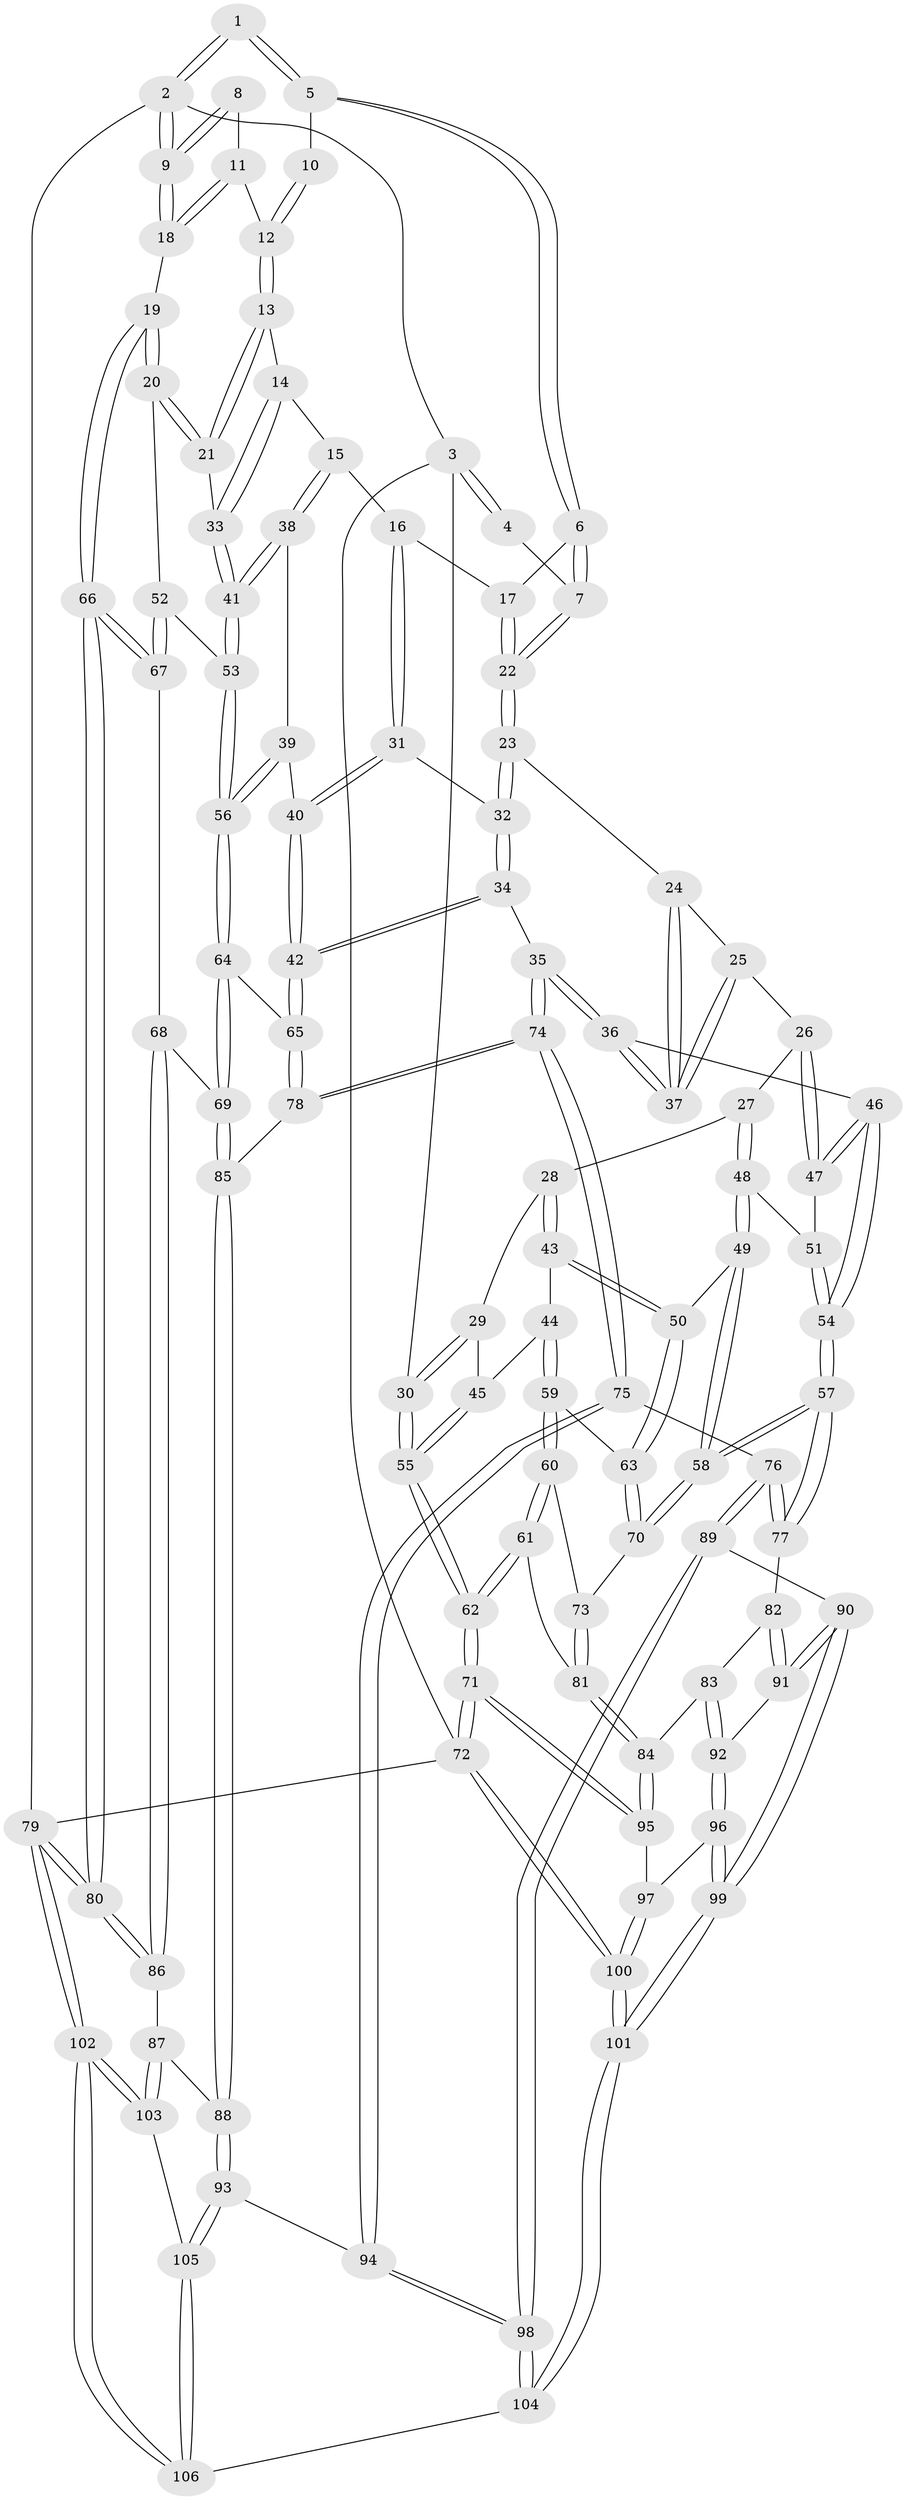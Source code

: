 // Generated by graph-tools (version 1.1) at 2025/17/03/09/25 04:17:15]
// undirected, 106 vertices, 262 edges
graph export_dot {
graph [start="1"]
  node [color=gray90,style=filled];
  1 [pos="+0.8003093991731285+0"];
  2 [pos="+1+0"];
  3 [pos="+0+0"];
  4 [pos="+0.42451740054431836+0"];
  5 [pos="+0.7862220564083915+0.07827346865218258"];
  6 [pos="+0.7756427008141494+0.08874993663873408"];
  7 [pos="+0.4712464388141257+0.1078508196033813"];
  8 [pos="+1+0.004364825772431631"];
  9 [pos="+1+0"];
  10 [pos="+0.8629276667402425+0.11442893744491069"];
  11 [pos="+0.9328419780148601+0.1997686483172275"];
  12 [pos="+0.9247960861838147+0.20071633972158373"];
  13 [pos="+0.8937935745723216+0.24517337718382734"];
  14 [pos="+0.8242788121461619+0.2818712762071816"];
  15 [pos="+0.7871605142326568+0.27863953986164963"];
  16 [pos="+0.7557067836170248+0.2528831849474429"];
  17 [pos="+0.7452146483154548+0.2254536479731856"];
  18 [pos="+1+0.27994202945685775"];
  19 [pos="+1+0.3074287598829506"];
  20 [pos="+0.9927283297837173+0.36235001686714036"];
  21 [pos="+0.9674690640054643+0.3548257571541574"];
  22 [pos="+0.4657697953510412+0.15859077418307402"];
  23 [pos="+0.46534189686512845+0.15977558105380438"];
  24 [pos="+0.46473269401567346+0.16033399079333566"];
  25 [pos="+0.33023138117077144+0.23787116575081754"];
  26 [pos="+0.27882056448881504+0.262540326983841"];
  27 [pos="+0.2470949274240217+0.26477113738190505"];
  28 [pos="+0.23327438813950882+0.2613607909109266"];
  29 [pos="+0.18329285003134282+0.22429412814134042"];
  30 [pos="+0+0"];
  31 [pos="+0.6374044995125719+0.3276597627692802"];
  32 [pos="+0.5546817627871461+0.284818411814324"];
  33 [pos="+0.8757568731233365+0.38169133308665604"];
  34 [pos="+0.5313030659558794+0.48137740304697946"];
  35 [pos="+0.4664217639506497+0.4895816566443028"];
  36 [pos="+0.44022744704107497+0.4817613277335906"];
  37 [pos="+0.44012789069045166+0.476185896656583"];
  38 [pos="+0.753165644791186+0.3860504179023269"];
  39 [pos="+0.7059146104678812+0.4167461913492066"];
  40 [pos="+0.6732766496690489+0.419851874877405"];
  41 [pos="+0.8555223188947372+0.4388618910949688"];
  42 [pos="+0.6043449148943589+0.505352403677872"];
  43 [pos="+0.09730897775242427+0.4111454440432772"];
  44 [pos="+0.08811235831691794+0.41062620039520165"];
  45 [pos="+0.013637442416647853+0.37321728804983717"];
  46 [pos="+0.43698063998035724+0.4824101666617305"];
  47 [pos="+0.32479160877817737+0.38467287294730734"];
  48 [pos="+0.22580524071169855+0.4394876764584004"];
  49 [pos="+0.21659888642020725+0.46007990451185954"];
  50 [pos="+0.12902547389912336+0.44421377366062803"];
  51 [pos="+0.300103373477448+0.42845905242965987"];
  52 [pos="+0.9452162771954461+0.4656222629699968"];
  53 [pos="+0.857067737946734+0.44609128448548985"];
  54 [pos="+0.31786191236632316+0.5591645763389533"];
  55 [pos="+0+0.3007563213923158"];
  56 [pos="+0.8128939116099965+0.5381527116674296"];
  57 [pos="+0.2799725098813857+0.594971212613832"];
  58 [pos="+0.2765339371851263+0.5916343709100678"];
  59 [pos="+0.03402158234087161+0.5294971222989913"];
  60 [pos="+0.0076858276057149445+0.5446370960714371"];
  61 [pos="+0+0.5925503290919604"];
  62 [pos="+0+0.5906001889141175"];
  63 [pos="+0.12376047867894857+0.5345799482435986"];
  64 [pos="+0.8112435335903045+0.559075333125925"];
  65 [pos="+0.6384261717743739+0.572272727046009"];
  66 [pos="+1+0.6633536746404715"];
  67 [pos="+1+0.6176901498142642"];
  68 [pos="+0.8838534397819648+0.6256284253780303"];
  69 [pos="+0.8555710787582006+0.6168422950291964"];
  70 [pos="+0.13250740598325325+0.5452400962742522"];
  71 [pos="+0+0.8235327595908865"];
  72 [pos="+0+1"];
  73 [pos="+0.09541027770517084+0.6040863927220153"];
  74 [pos="+0.48589986574710586+0.7390157348784668"];
  75 [pos="+0.4858612187028924+0.7390708257180311"];
  76 [pos="+0.4688664722108538+0.7457778757688314"];
  77 [pos="+0.2798556532177439+0.6142446813388225"];
  78 [pos="+0.6249606016453034+0.6377580089625775"];
  79 [pos="+1+1"];
  80 [pos="+1+1"];
  81 [pos="+0.10175633462275886+0.7039085869414179"];
  82 [pos="+0.26948231240664167+0.6266695581721597"];
  83 [pos="+0.22201671154246785+0.6752602511339376"];
  84 [pos="+0.13780300883606464+0.735507296131555"];
  85 [pos="+0.7350564268837008+0.7392335508496238"];
  86 [pos="+0.8704619013201963+0.8550405611643765"];
  87 [pos="+0.8558275604994885+0.8557600439112266"];
  88 [pos="+0.7406095292653949+0.8419160977524078"];
  89 [pos="+0.4097319034331584+0.8497996798184626"];
  90 [pos="+0.40681449973636435+0.85048596374644"];
  91 [pos="+0.32998482666289725+0.8284087431393115"];
  92 [pos="+0.31388115687954476+0.8262920824636214"];
  93 [pos="+0.729744318176138+0.8505601680755634"];
  94 [pos="+0.633500360467121+0.8497031406816834"];
  95 [pos="+0.13311949280584484+0.7702407389605365"];
  96 [pos="+0.2099869652842115+0.8457595468294273"];
  97 [pos="+0.1434967649827689+0.8399979696313915"];
  98 [pos="+0.5066758921484087+1"];
  99 [pos="+0.31284414206927785+0.9426370675701786"];
  100 [pos="+0+1"];
  101 [pos="+0.13257863816082172+1"];
  102 [pos="+0.8705795396325605+1"];
  103 [pos="+0.8248652360300542+0.9837558112080319"];
  104 [pos="+0.5220316045354887+1"];
  105 [pos="+0.7226414668823523+0.934327827682472"];
  106 [pos="+0.6689395815353938+1"];
  1 -- 2;
  1 -- 2;
  1 -- 5;
  1 -- 5;
  2 -- 3;
  2 -- 9;
  2 -- 9;
  2 -- 79;
  3 -- 4;
  3 -- 4;
  3 -- 30;
  3 -- 72;
  4 -- 7;
  5 -- 6;
  5 -- 6;
  5 -- 10;
  6 -- 7;
  6 -- 7;
  6 -- 17;
  7 -- 22;
  7 -- 22;
  8 -- 9;
  8 -- 9;
  8 -- 11;
  9 -- 18;
  9 -- 18;
  10 -- 12;
  10 -- 12;
  11 -- 12;
  11 -- 18;
  11 -- 18;
  12 -- 13;
  12 -- 13;
  13 -- 14;
  13 -- 21;
  13 -- 21;
  14 -- 15;
  14 -- 33;
  14 -- 33;
  15 -- 16;
  15 -- 38;
  15 -- 38;
  16 -- 17;
  16 -- 31;
  16 -- 31;
  17 -- 22;
  17 -- 22;
  18 -- 19;
  19 -- 20;
  19 -- 20;
  19 -- 66;
  19 -- 66;
  20 -- 21;
  20 -- 21;
  20 -- 52;
  21 -- 33;
  22 -- 23;
  22 -- 23;
  23 -- 24;
  23 -- 32;
  23 -- 32;
  24 -- 25;
  24 -- 37;
  24 -- 37;
  25 -- 26;
  25 -- 37;
  25 -- 37;
  26 -- 27;
  26 -- 47;
  26 -- 47;
  27 -- 28;
  27 -- 48;
  27 -- 48;
  28 -- 29;
  28 -- 43;
  28 -- 43;
  29 -- 30;
  29 -- 30;
  29 -- 45;
  30 -- 55;
  30 -- 55;
  31 -- 32;
  31 -- 40;
  31 -- 40;
  32 -- 34;
  32 -- 34;
  33 -- 41;
  33 -- 41;
  34 -- 35;
  34 -- 42;
  34 -- 42;
  35 -- 36;
  35 -- 36;
  35 -- 74;
  35 -- 74;
  36 -- 37;
  36 -- 37;
  36 -- 46;
  38 -- 39;
  38 -- 41;
  38 -- 41;
  39 -- 40;
  39 -- 56;
  39 -- 56;
  40 -- 42;
  40 -- 42;
  41 -- 53;
  41 -- 53;
  42 -- 65;
  42 -- 65;
  43 -- 44;
  43 -- 50;
  43 -- 50;
  44 -- 45;
  44 -- 59;
  44 -- 59;
  45 -- 55;
  45 -- 55;
  46 -- 47;
  46 -- 47;
  46 -- 54;
  46 -- 54;
  47 -- 51;
  48 -- 49;
  48 -- 49;
  48 -- 51;
  49 -- 50;
  49 -- 58;
  49 -- 58;
  50 -- 63;
  50 -- 63;
  51 -- 54;
  51 -- 54;
  52 -- 53;
  52 -- 67;
  52 -- 67;
  53 -- 56;
  53 -- 56;
  54 -- 57;
  54 -- 57;
  55 -- 62;
  55 -- 62;
  56 -- 64;
  56 -- 64;
  57 -- 58;
  57 -- 58;
  57 -- 77;
  57 -- 77;
  58 -- 70;
  58 -- 70;
  59 -- 60;
  59 -- 60;
  59 -- 63;
  60 -- 61;
  60 -- 61;
  60 -- 73;
  61 -- 62;
  61 -- 62;
  61 -- 81;
  62 -- 71;
  62 -- 71;
  63 -- 70;
  63 -- 70;
  64 -- 65;
  64 -- 69;
  64 -- 69;
  65 -- 78;
  65 -- 78;
  66 -- 67;
  66 -- 67;
  66 -- 80;
  66 -- 80;
  67 -- 68;
  68 -- 69;
  68 -- 86;
  68 -- 86;
  69 -- 85;
  69 -- 85;
  70 -- 73;
  71 -- 72;
  71 -- 72;
  71 -- 95;
  71 -- 95;
  72 -- 100;
  72 -- 100;
  72 -- 79;
  73 -- 81;
  73 -- 81;
  74 -- 75;
  74 -- 75;
  74 -- 78;
  74 -- 78;
  75 -- 76;
  75 -- 94;
  75 -- 94;
  76 -- 77;
  76 -- 77;
  76 -- 89;
  76 -- 89;
  77 -- 82;
  78 -- 85;
  79 -- 80;
  79 -- 80;
  79 -- 102;
  79 -- 102;
  80 -- 86;
  80 -- 86;
  81 -- 84;
  81 -- 84;
  82 -- 83;
  82 -- 91;
  82 -- 91;
  83 -- 84;
  83 -- 92;
  83 -- 92;
  84 -- 95;
  84 -- 95;
  85 -- 88;
  85 -- 88;
  86 -- 87;
  87 -- 88;
  87 -- 103;
  87 -- 103;
  88 -- 93;
  88 -- 93;
  89 -- 90;
  89 -- 98;
  89 -- 98;
  90 -- 91;
  90 -- 91;
  90 -- 99;
  90 -- 99;
  91 -- 92;
  92 -- 96;
  92 -- 96;
  93 -- 94;
  93 -- 105;
  93 -- 105;
  94 -- 98;
  94 -- 98;
  95 -- 97;
  96 -- 97;
  96 -- 99;
  96 -- 99;
  97 -- 100;
  97 -- 100;
  98 -- 104;
  98 -- 104;
  99 -- 101;
  99 -- 101;
  100 -- 101;
  100 -- 101;
  101 -- 104;
  101 -- 104;
  102 -- 103;
  102 -- 103;
  102 -- 106;
  102 -- 106;
  103 -- 105;
  104 -- 106;
  105 -- 106;
  105 -- 106;
}
